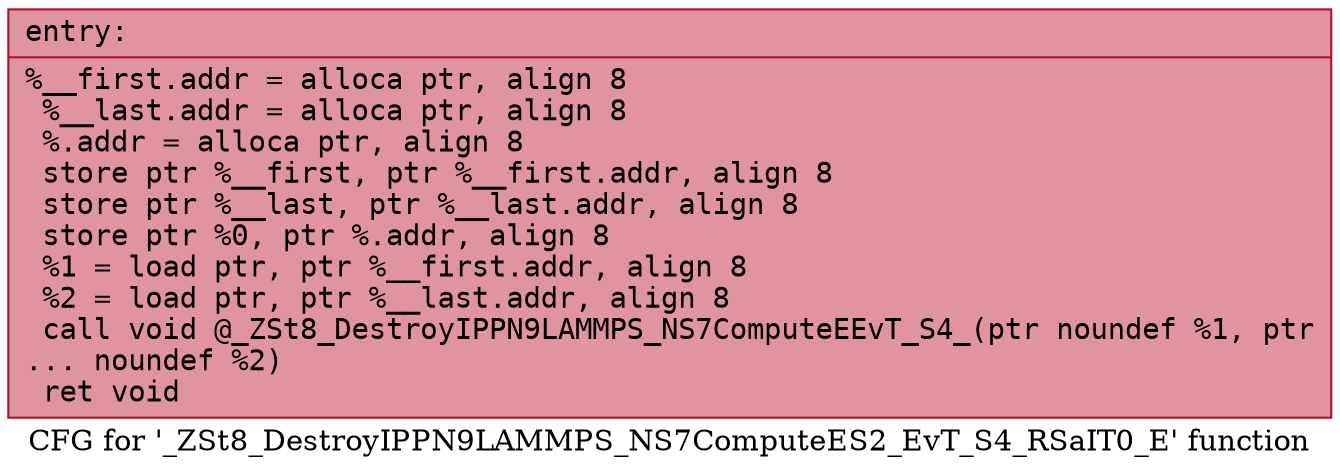digraph "CFG for '_ZSt8_DestroyIPPN9LAMMPS_NS7ComputeES2_EvT_S4_RSaIT0_E' function" {
	label="CFG for '_ZSt8_DestroyIPPN9LAMMPS_NS7ComputeES2_EvT_S4_RSaIT0_E' function";

	Node0x561f16477640 [shape=record,color="#b70d28ff", style=filled, fillcolor="#b70d2870" fontname="Courier",label="{entry:\l|  %__first.addr = alloca ptr, align 8\l  %__last.addr = alloca ptr, align 8\l  %.addr = alloca ptr, align 8\l  store ptr %__first, ptr %__first.addr, align 8\l  store ptr %__last, ptr %__last.addr, align 8\l  store ptr %0, ptr %.addr, align 8\l  %1 = load ptr, ptr %__first.addr, align 8\l  %2 = load ptr, ptr %__last.addr, align 8\l  call void @_ZSt8_DestroyIPPN9LAMMPS_NS7ComputeEEvT_S4_(ptr noundef %1, ptr\l... noundef %2)\l  ret void\l}"];
}

